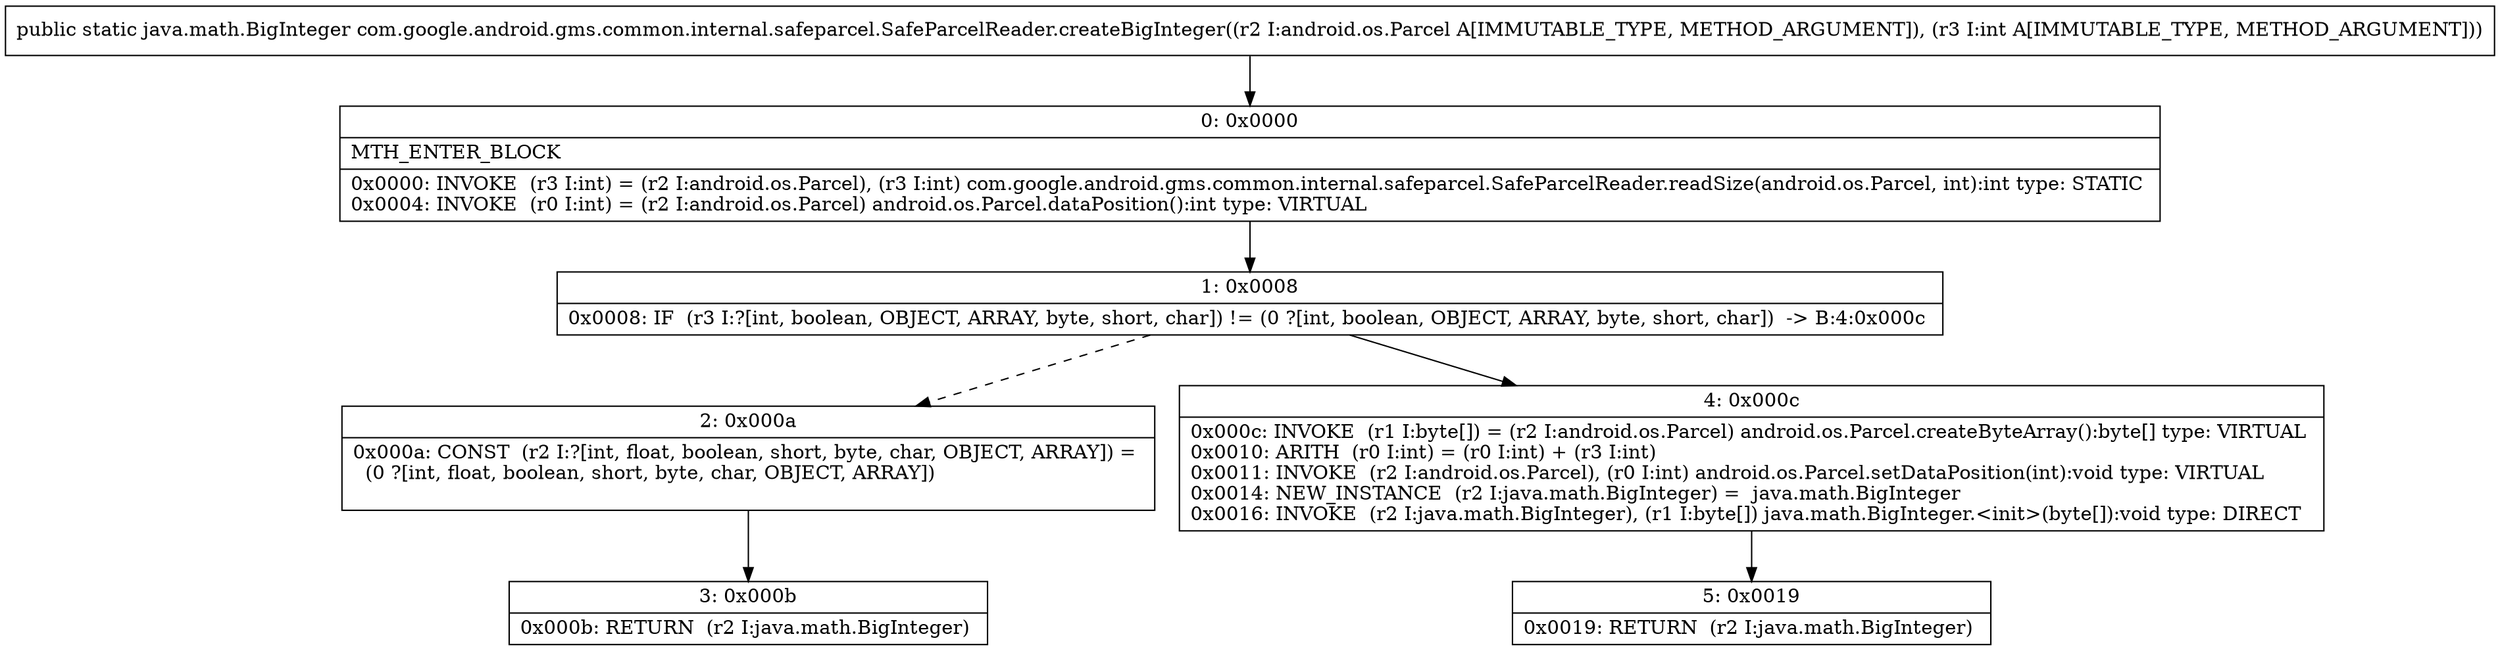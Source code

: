 digraph "CFG forcom.google.android.gms.common.internal.safeparcel.SafeParcelReader.createBigInteger(Landroid\/os\/Parcel;I)Ljava\/math\/BigInteger;" {
Node_0 [shape=record,label="{0\:\ 0x0000|MTH_ENTER_BLOCK\l|0x0000: INVOKE  (r3 I:int) = (r2 I:android.os.Parcel), (r3 I:int) com.google.android.gms.common.internal.safeparcel.SafeParcelReader.readSize(android.os.Parcel, int):int type: STATIC \l0x0004: INVOKE  (r0 I:int) = (r2 I:android.os.Parcel) android.os.Parcel.dataPosition():int type: VIRTUAL \l}"];
Node_1 [shape=record,label="{1\:\ 0x0008|0x0008: IF  (r3 I:?[int, boolean, OBJECT, ARRAY, byte, short, char]) != (0 ?[int, boolean, OBJECT, ARRAY, byte, short, char])  \-\> B:4:0x000c \l}"];
Node_2 [shape=record,label="{2\:\ 0x000a|0x000a: CONST  (r2 I:?[int, float, boolean, short, byte, char, OBJECT, ARRAY]) = \l  (0 ?[int, float, boolean, short, byte, char, OBJECT, ARRAY])\l \l}"];
Node_3 [shape=record,label="{3\:\ 0x000b|0x000b: RETURN  (r2 I:java.math.BigInteger) \l}"];
Node_4 [shape=record,label="{4\:\ 0x000c|0x000c: INVOKE  (r1 I:byte[]) = (r2 I:android.os.Parcel) android.os.Parcel.createByteArray():byte[] type: VIRTUAL \l0x0010: ARITH  (r0 I:int) = (r0 I:int) + (r3 I:int) \l0x0011: INVOKE  (r2 I:android.os.Parcel), (r0 I:int) android.os.Parcel.setDataPosition(int):void type: VIRTUAL \l0x0014: NEW_INSTANCE  (r2 I:java.math.BigInteger) =  java.math.BigInteger \l0x0016: INVOKE  (r2 I:java.math.BigInteger), (r1 I:byte[]) java.math.BigInteger.\<init\>(byte[]):void type: DIRECT \l}"];
Node_5 [shape=record,label="{5\:\ 0x0019|0x0019: RETURN  (r2 I:java.math.BigInteger) \l}"];
MethodNode[shape=record,label="{public static java.math.BigInteger com.google.android.gms.common.internal.safeparcel.SafeParcelReader.createBigInteger((r2 I:android.os.Parcel A[IMMUTABLE_TYPE, METHOD_ARGUMENT]), (r3 I:int A[IMMUTABLE_TYPE, METHOD_ARGUMENT])) }"];
MethodNode -> Node_0;
Node_0 -> Node_1;
Node_1 -> Node_2[style=dashed];
Node_1 -> Node_4;
Node_2 -> Node_3;
Node_4 -> Node_5;
}

